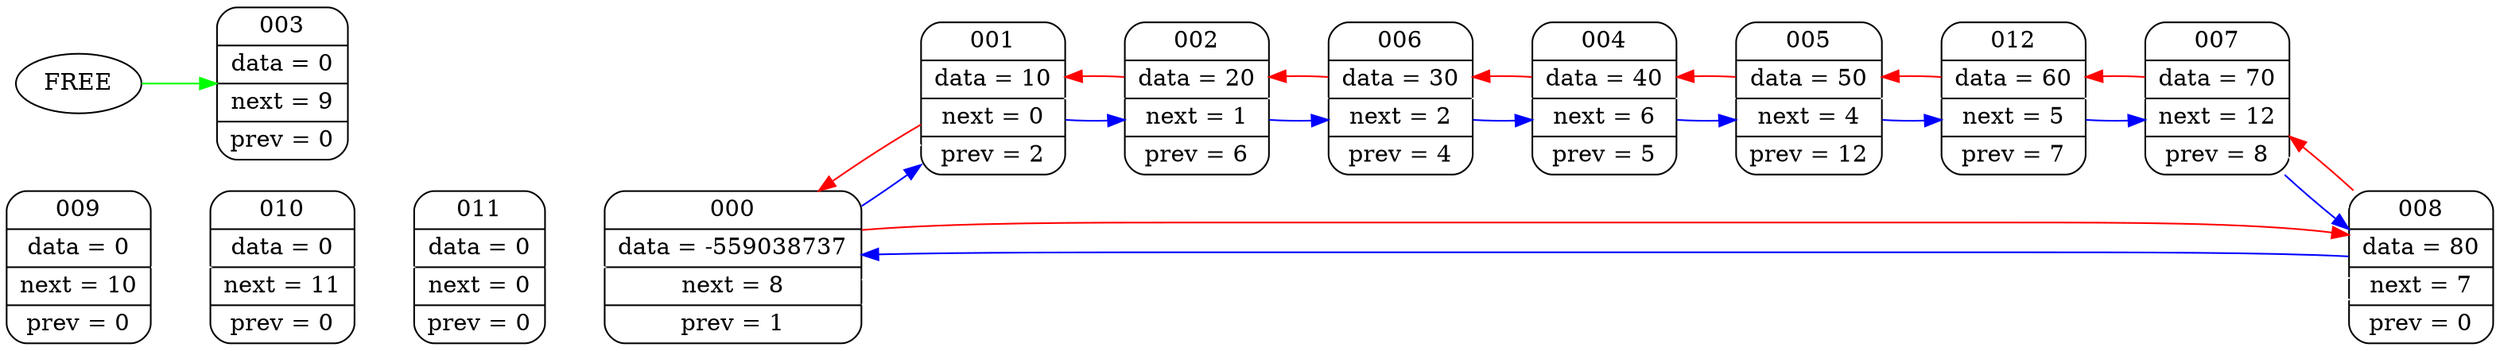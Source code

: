 digraph G
	{
	rankdir = LR
	node000 [shape=Mrecord; label = " {000} | {data = -559038737} | {next = 8} |{ prev = 1 }"];
	node001 [shape=Mrecord; label = " {001} | {data = 10} | {next = 0} |{ prev = 2 }"];
	node002 [shape=Mrecord; label = " {002} | {data = 20} | {next = 1} |{ prev = 6 }"];
	node003 [shape=Mrecord; label = " {003} | {data = 0} | {next = 9} |{ prev = 0 }"];
	node004 [shape=Mrecord; label = " {004} | {data = 40} | {next = 6} |{ prev = 5 }"];
	node005 [shape=Mrecord; label = " {005} | {data = 50} | {next = 4} |{ prev = 12 }"];
	node006 [shape=Mrecord; label = " {006} | {data = 30} | {next = 2} |{ prev = 4 }"];
	node007 [shape=Mrecord; label = " {007} | {data = 70} | {next = 12} |{ prev = 8 }"];
	node008 [shape=Mrecord; label = " {008} | {data = 80} | {next = 7} |{ prev = 0 }"];
	node009 [shape=Mrecord; label = " {009} | {data = 0} | {next = 10} |{ prev = 0 }"];
	node010 [shape=Mrecord; label = " {010} | {data = 0} | {next = 11} |{ prev = 0 }"];
	node011 [shape=Mrecord; label = " {011} | {data = 0} | {next = 0} |{ prev = 0 }"];
	node012 [shape=Mrecord; label = " {012} | {data = 60} | {next = 5} |{ prev = 7 }"];
	node008 -> node007 [weight = 1000; color = white; ];
	node000 -> node008 [weight = 1000; color = white; ];
	node001 -> node000 [weight = 1000; color = white; ];
	node009 -> node010 [weight = 1000; color = white; ];
	node006 -> node002 [weight = 1000; color = white; ];
	node004 -> node006 [weight = 1000; color = white; ];
	node002 -> node001 [weight = 1000; color = white; ];
	node012 -> node005 [weight = 1000; color = white; ];
	node007 -> node012 [weight = 1000; color = white; ];
	node010 -> node011 [weight = 1000; color = white; ];
	node011 -> node000 [weight = 1000; color = white; ];
	node000 -> node008 [weight = 1000; color = white; ];
	node005 -> node004 [weight = 1000; color = white; ];
	node000 -> node001 [color = blue;]
	node001 -> node002 [color = blue;]
	node002 -> node006 [color = blue;]
	node006 -> node004 [color = blue;]
	node004 -> node005 [color = blue;]
	node005 -> node012 [color = blue;]
	node012 -> node007 [color = blue;]
	node007 -> node008 [color = blue;]
	node008 -> node000 [color = blue;]
	node000 ->node008 [weight = 100000; color = red;]
	node008 ->node007 [weight = 100000; color = red;]
	node007 ->node012 [weight = 100000; color = red;]
	node012 ->node005 [weight = 100000; color = red;]
	node005 ->node004 [weight = 100000; color = red;]
	node004 ->node006 [weight = 100000; color = red;]
	node006 ->node002 [weight = 100000; color = red;]
	node002 ->node001 [weight = 100000; color = red;]
	node001 ->node000 [weight = 100000; color = red;]
	FREE -> node003 [color = green;]
	}